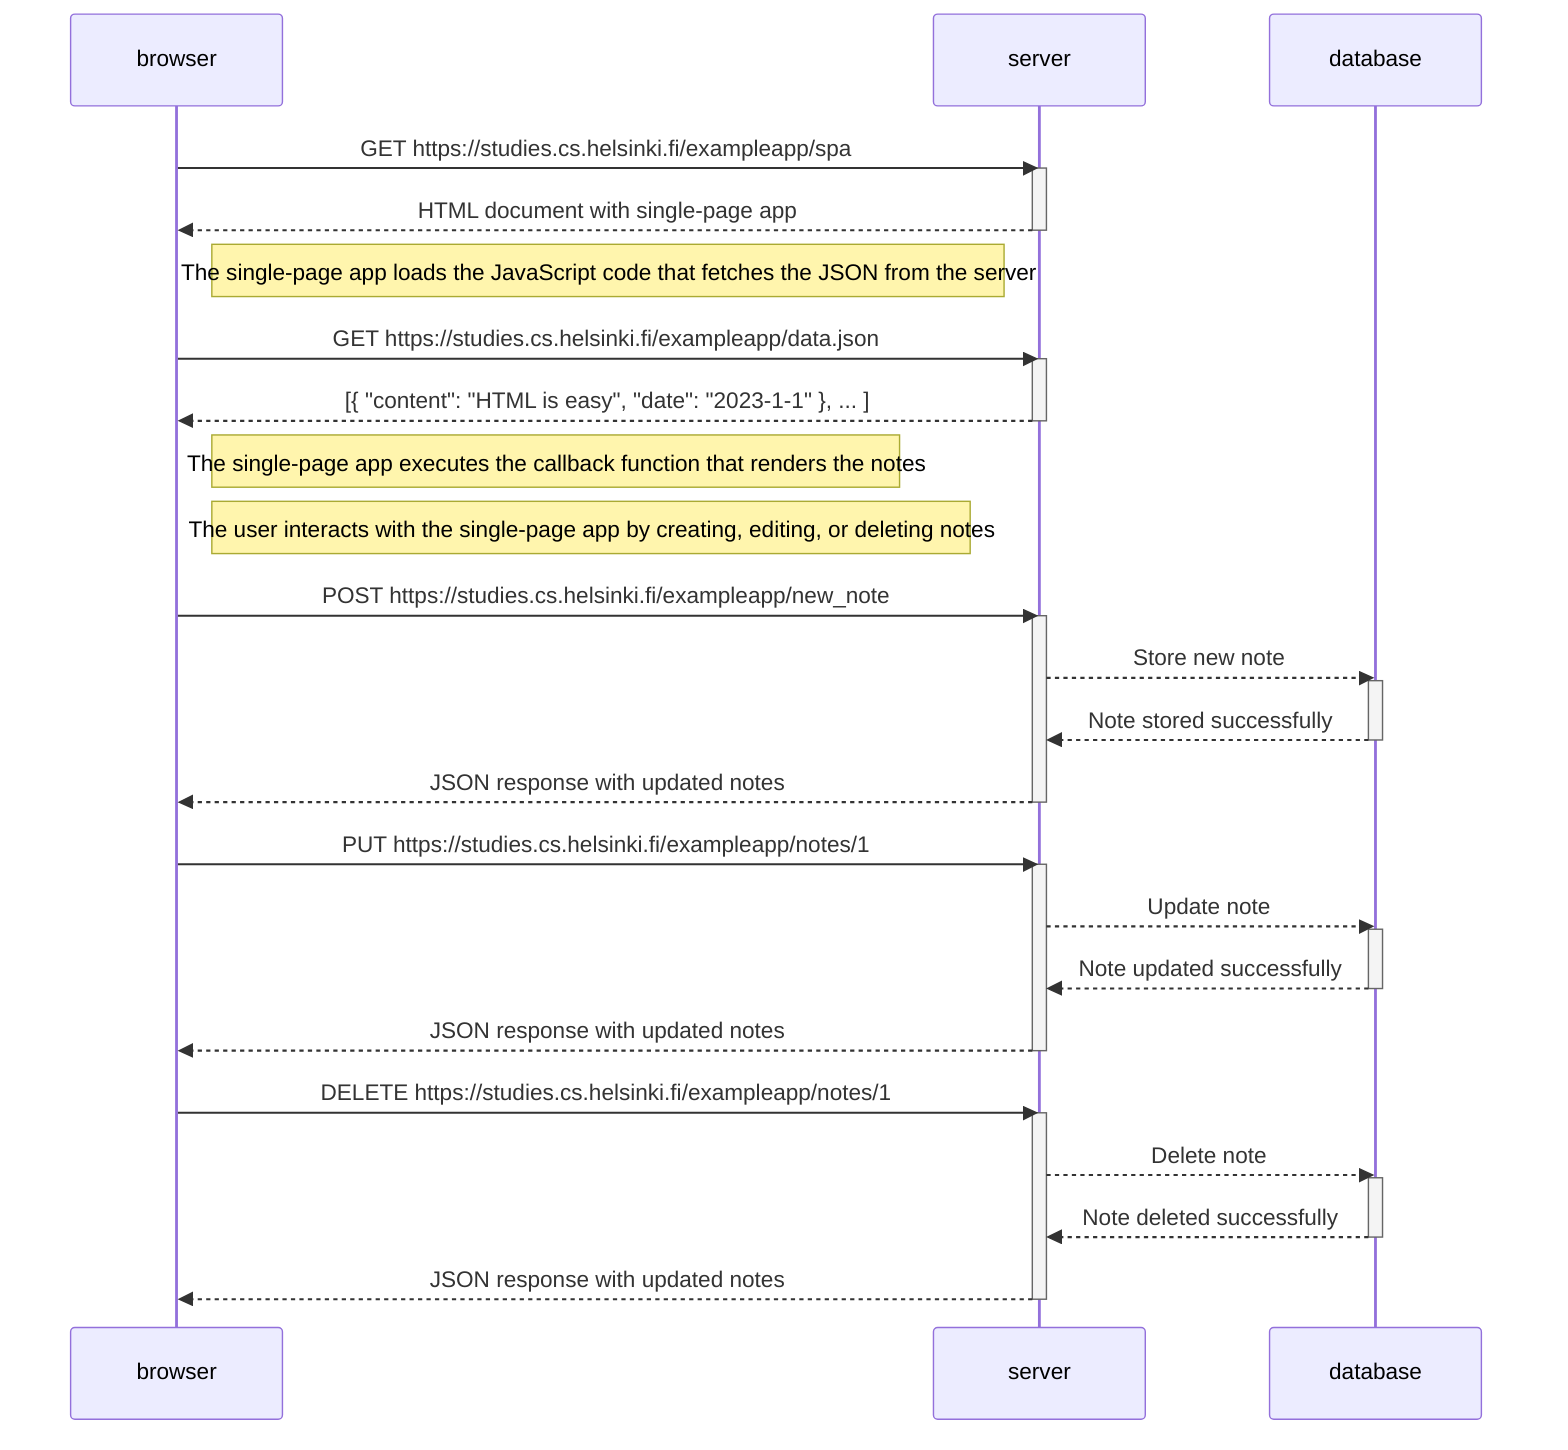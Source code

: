 sequenceDiagram
    participant browser
    participant server
    participant database

    browser->>server: GET https://studies.cs.helsinki.fi/exampleapp/spa
    activate server
    server-->>browser: HTML document with single-page app
    deactivate server

    Note right of browser: The single-page app loads the JavaScript code that fetches the JSON from the server

    browser->>server: GET https://studies.cs.helsinki.fi/exampleapp/data.json
    activate server
    server-->>browser: [{ "content": "HTML is easy", "date": "2023-1-1" }, ... ]
    deactivate server

    Note right of browser: The single-page app executes the callback function that renders the notes

    Note right of browser: The user interacts with the single-page app by creating, editing, or deleting notes

    browser->>server: POST https://studies.cs.helsinki.fi/exampleapp/new_note
    activate server
    server-->>database: Store new note
    activate database
    database-->>server: Note stored successfully
    deactivate database
    server-->>browser: JSON response with updated notes
    deactivate server

    browser->>server: PUT https://studies.cs.helsinki.fi/exampleapp/notes/1
    activate server
    server-->>database: Update note
    activate database
    database-->>server: Note updated successfully
    deactivate database
    server-->>browser: JSON response with updated notes
    deactivate server

    browser->>server: DELETE https://studies.cs.helsinki.fi/exampleapp/notes/1
    activate server
    server-->>database: Delete note
    activate database
    database-->>server: Note deleted successfully
    deactivate database
    server-->>browser: JSON response with updated notes
    deactivate server